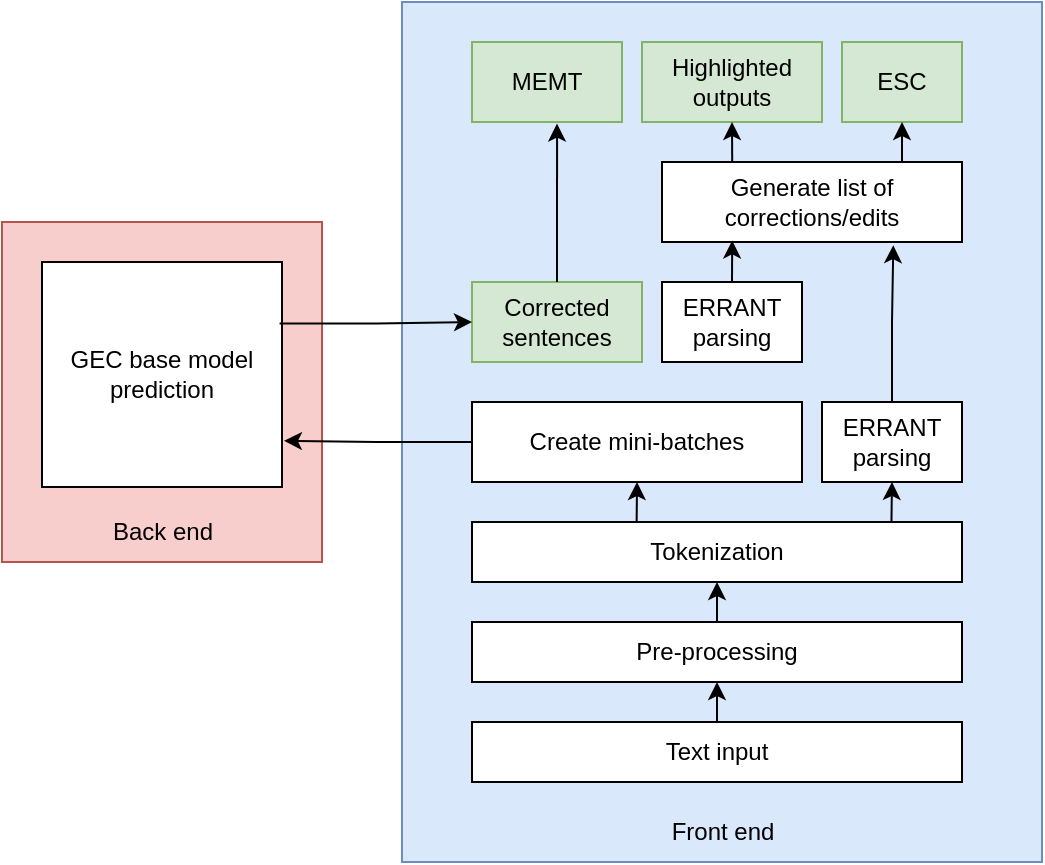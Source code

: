<mxfile version="26.0.9">
  <diagram name="Page-1" id="Ykf3CN1-lXG22m4P1jO0">
    <mxGraphModel dx="1675" dy="973" grid="1" gridSize="10" guides="1" tooltips="1" connect="1" arrows="1" fold="1" page="1" pageScale="1" pageWidth="850" pageHeight="1100" math="0" shadow="0">
      <root>
        <mxCell id="0" />
        <mxCell id="1" parent="0" />
        <mxCell id="0_0h_a3t7lNPDmdERp5g-1" value="" style="rounded=0;whiteSpace=wrap;html=1;fillColor=#dae8fc;strokeColor=#6c8ebf;" vertex="1" parent="1">
          <mxGeometry x="360" y="50" width="320" height="430" as="geometry" />
        </mxCell>
        <mxCell id="0_0h_a3t7lNPDmdERp5g-2" value="Front&amp;nbsp;&lt;span style=&quot;background-color: transparent; color: light-dark(rgb(0, 0, 0), rgb(255, 255, 255));&quot;&gt;end&lt;/span&gt;" style="text;html=1;align=center;verticalAlign=middle;resizable=0;points=[];autosize=1;strokeColor=none;fillColor=none;" vertex="1" parent="1">
          <mxGeometry x="485" y="450" width="70" height="30" as="geometry" />
        </mxCell>
        <mxCell id="0_0h_a3t7lNPDmdERp5g-3" value="" style="rounded=0;whiteSpace=wrap;html=1;fillColor=#f8cecc;strokeColor=#b85450;" vertex="1" parent="1">
          <mxGeometry x="160" y="160" width="160" height="170" as="geometry" />
        </mxCell>
        <mxCell id="0_0h_a3t7lNPDmdERp5g-4" value="Back end" style="text;html=1;align=center;verticalAlign=middle;resizable=0;points=[];autosize=1;strokeColor=none;fillColor=none;" vertex="1" parent="1">
          <mxGeometry x="205" y="300" width="70" height="30" as="geometry" />
        </mxCell>
        <mxCell id="0_0h_a3t7lNPDmdERp5g-32" style="edgeStyle=orthogonalEdgeStyle;rounded=0;orthogonalLoop=1;jettySize=auto;html=1;exitX=0.5;exitY=0;exitDx=0;exitDy=0;entryX=0.5;entryY=1;entryDx=0;entryDy=0;" edge="1" parent="1" source="0_0h_a3t7lNPDmdERp5g-5" target="0_0h_a3t7lNPDmdERp5g-6">
          <mxGeometry relative="1" as="geometry" />
        </mxCell>
        <mxCell id="0_0h_a3t7lNPDmdERp5g-5" value="Text input" style="rounded=0;whiteSpace=wrap;html=1;" vertex="1" parent="1">
          <mxGeometry x="395" y="410" width="245" height="30" as="geometry" />
        </mxCell>
        <mxCell id="0_0h_a3t7lNPDmdERp5g-33" style="edgeStyle=orthogonalEdgeStyle;rounded=0;orthogonalLoop=1;jettySize=auto;html=1;exitX=0.5;exitY=0;exitDx=0;exitDy=0;entryX=0.5;entryY=1;entryDx=0;entryDy=0;" edge="1" parent="1" source="0_0h_a3t7lNPDmdERp5g-6" target="0_0h_a3t7lNPDmdERp5g-7">
          <mxGeometry relative="1" as="geometry" />
        </mxCell>
        <mxCell id="0_0h_a3t7lNPDmdERp5g-6" value="Pre-processing" style="rounded=0;whiteSpace=wrap;html=1;" vertex="1" parent="1">
          <mxGeometry x="395" y="360" width="245" height="30" as="geometry" />
        </mxCell>
        <mxCell id="0_0h_a3t7lNPDmdERp5g-7" value="Tokenization" style="rounded=0;whiteSpace=wrap;html=1;" vertex="1" parent="1">
          <mxGeometry x="395" y="310" width="245" height="30" as="geometry" />
        </mxCell>
        <mxCell id="0_0h_a3t7lNPDmdERp5g-12" style="edgeStyle=orthogonalEdgeStyle;rounded=0;orthogonalLoop=1;jettySize=auto;html=1;exitX=0;exitY=0.5;exitDx=0;exitDy=0;entryX=1.008;entryY=0.795;entryDx=0;entryDy=0;entryPerimeter=0;" edge="1" parent="1" source="0_0h_a3t7lNPDmdERp5g-8" target="0_0h_a3t7lNPDmdERp5g-10">
          <mxGeometry relative="1" as="geometry" />
        </mxCell>
        <mxCell id="0_0h_a3t7lNPDmdERp5g-8" value="Create mini-batches" style="rounded=0;whiteSpace=wrap;html=1;" vertex="1" parent="1">
          <mxGeometry x="395" y="250" width="165" height="40" as="geometry" />
        </mxCell>
        <mxCell id="0_0h_a3t7lNPDmdERp5g-9" value="ERRANT parsing" style="rounded=0;whiteSpace=wrap;html=1;" vertex="1" parent="1">
          <mxGeometry x="570" y="250" width="70" height="40" as="geometry" />
        </mxCell>
        <mxCell id="0_0h_a3t7lNPDmdERp5g-10" value="GEC base model prediction" style="rounded=0;whiteSpace=wrap;html=1;" vertex="1" parent="1">
          <mxGeometry x="180" y="180" width="120" height="112.5" as="geometry" />
        </mxCell>
        <mxCell id="0_0h_a3t7lNPDmdERp5g-14" value="ERRANT parsing" style="rounded=0;whiteSpace=wrap;html=1;" vertex="1" parent="1">
          <mxGeometry x="490" y="190" width="70" height="40" as="geometry" />
        </mxCell>
        <mxCell id="0_0h_a3t7lNPDmdERp5g-15" value="Corrected sentences" style="rounded=0;whiteSpace=wrap;html=1;fillColor=#d5e8d4;strokeColor=#82b366;" vertex="1" parent="1">
          <mxGeometry x="395" y="190" width="85" height="40" as="geometry" />
        </mxCell>
        <mxCell id="0_0h_a3t7lNPDmdERp5g-17" style="edgeStyle=orthogonalEdgeStyle;rounded=0;orthogonalLoop=1;jettySize=auto;html=1;exitX=0.99;exitY=0.273;exitDx=0;exitDy=0;entryX=0;entryY=0.5;entryDx=0;entryDy=0;exitPerimeter=0;" edge="1" parent="1" source="0_0h_a3t7lNPDmdERp5g-10" target="0_0h_a3t7lNPDmdERp5g-15">
          <mxGeometry relative="1" as="geometry" />
        </mxCell>
        <mxCell id="0_0h_a3t7lNPDmdERp5g-18" value="Generate list of corrections/edits" style="rounded=0;whiteSpace=wrap;html=1;" vertex="1" parent="1">
          <mxGeometry x="490" y="130" width="150" height="40" as="geometry" />
        </mxCell>
        <mxCell id="0_0h_a3t7lNPDmdERp5g-22" style="edgeStyle=orthogonalEdgeStyle;rounded=0;orthogonalLoop=1;jettySize=auto;html=1;exitX=0.5;exitY=0;exitDx=0;exitDy=0;entryX=0.771;entryY=1.04;entryDx=0;entryDy=0;entryPerimeter=0;" edge="1" parent="1" source="0_0h_a3t7lNPDmdERp5g-9" target="0_0h_a3t7lNPDmdERp5g-18">
          <mxGeometry relative="1" as="geometry" />
        </mxCell>
        <mxCell id="0_0h_a3t7lNPDmdERp5g-23" value="MEMT" style="rounded=0;whiteSpace=wrap;html=1;fillColor=#d5e8d4;strokeColor=#82b366;" vertex="1" parent="1">
          <mxGeometry x="395" y="70" width="75" height="40" as="geometry" />
        </mxCell>
        <mxCell id="0_0h_a3t7lNPDmdERp5g-24" value="Highlighted outputs" style="rounded=0;whiteSpace=wrap;html=1;fillColor=#d5e8d4;strokeColor=#82b366;" vertex="1" parent="1">
          <mxGeometry x="480" y="70" width="90" height="40" as="geometry" />
        </mxCell>
        <mxCell id="0_0h_a3t7lNPDmdERp5g-25" value="ESC" style="rounded=0;whiteSpace=wrap;html=1;fillColor=#d5e8d4;strokeColor=#82b366;" vertex="1" parent="1">
          <mxGeometry x="580" y="70" width="60" height="40" as="geometry" />
        </mxCell>
        <mxCell id="0_0h_a3t7lNPDmdERp5g-26" style="edgeStyle=orthogonalEdgeStyle;rounded=0;orthogonalLoop=1;jettySize=auto;html=1;exitX=0.5;exitY=0;exitDx=0;exitDy=0;entryX=0.234;entryY=0.981;entryDx=0;entryDy=0;entryPerimeter=0;" edge="1" parent="1" source="0_0h_a3t7lNPDmdERp5g-14" target="0_0h_a3t7lNPDmdERp5g-18">
          <mxGeometry relative="1" as="geometry" />
        </mxCell>
        <mxCell id="0_0h_a3t7lNPDmdERp5g-29" style="edgeStyle=orthogonalEdgeStyle;rounded=0;orthogonalLoop=1;jettySize=auto;html=1;exitX=0.234;exitY=0.012;exitDx=0;exitDy=0;entryX=0.5;entryY=1;entryDx=0;entryDy=0;exitPerimeter=0;" edge="1" parent="1" source="0_0h_a3t7lNPDmdERp5g-18" target="0_0h_a3t7lNPDmdERp5g-24">
          <mxGeometry relative="1" as="geometry" />
        </mxCell>
        <mxCell id="0_0h_a3t7lNPDmdERp5g-30" style="edgeStyle=orthogonalEdgeStyle;rounded=0;orthogonalLoop=1;jettySize=auto;html=1;entryX=0.5;entryY=1;entryDx=0;entryDy=0;" edge="1" parent="1" target="0_0h_a3t7lNPDmdERp5g-25">
          <mxGeometry relative="1" as="geometry">
            <mxPoint x="610" y="130" as="sourcePoint" />
          </mxGeometry>
        </mxCell>
        <mxCell id="0_0h_a3t7lNPDmdERp5g-31" style="edgeStyle=orthogonalEdgeStyle;rounded=0;orthogonalLoop=1;jettySize=auto;html=1;exitX=0.5;exitY=0;exitDx=0;exitDy=0;entryX=0.567;entryY=1.02;entryDx=0;entryDy=0;entryPerimeter=0;" edge="1" parent="1" source="0_0h_a3t7lNPDmdERp5g-15" target="0_0h_a3t7lNPDmdERp5g-23">
          <mxGeometry relative="1" as="geometry" />
        </mxCell>
        <mxCell id="0_0h_a3t7lNPDmdERp5g-34" style="edgeStyle=orthogonalEdgeStyle;rounded=0;orthogonalLoop=1;jettySize=auto;html=1;exitX=0.856;exitY=0.011;exitDx=0;exitDy=0;entryX=0.5;entryY=1;entryDx=0;entryDy=0;exitPerimeter=0;" edge="1" parent="1" source="0_0h_a3t7lNPDmdERp5g-7" target="0_0h_a3t7lNPDmdERp5g-9">
          <mxGeometry relative="1" as="geometry" />
        </mxCell>
        <mxCell id="0_0h_a3t7lNPDmdERp5g-35" style="edgeStyle=orthogonalEdgeStyle;rounded=0;orthogonalLoop=1;jettySize=auto;html=1;exitX=0.336;exitY=0;exitDx=0;exitDy=0;entryX=0.5;entryY=1;entryDx=0;entryDy=0;exitPerimeter=0;" edge="1" parent="1" source="0_0h_a3t7lNPDmdERp5g-7" target="0_0h_a3t7lNPDmdERp5g-8">
          <mxGeometry relative="1" as="geometry" />
        </mxCell>
      </root>
    </mxGraphModel>
  </diagram>
</mxfile>
